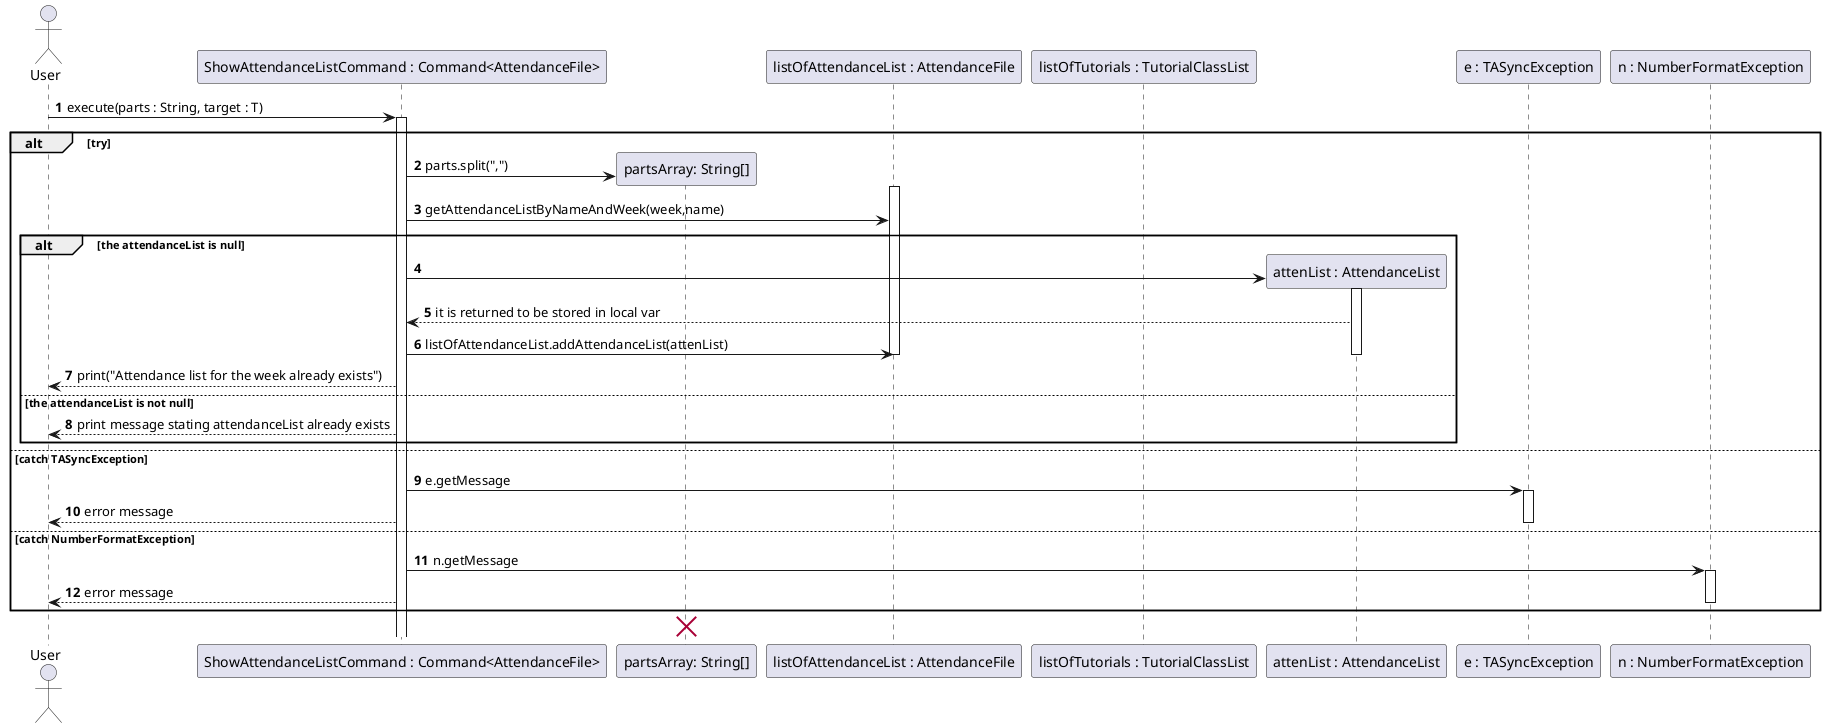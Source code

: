 @startuml
'https://plantuml.com/sequence-diagram

autonumber
actor User
participant "ShowAttendanceListCommand : Command<AttendanceFile>" as command
participant "partsArray: String[]" as parts
participant "listOfAttendanceList : AttendanceFile" as listOfAttendanceList
participant "listOfTutorials : TutorialClassList" as listOfTutorials
participant "attenList : AttendanceList" as attenList
participant "e : TASyncException" as e
participant "n : NumberFormatException" as n

User -> command : execute(parts : String, target : T)
activate command
alt try
create parts
command -> parts : parts.split(",")
activate listOfAttendanceList
command -> listOfAttendanceList : getAttendanceListByNameAndWeek(week,name)

alt the attendanceList is null
create attenList
command -> attenList
activate attenList
attenList --> command : it is returned to be stored in local var
command -> listOfAttendanceList : listOfAttendanceList.addAttendanceList(attenList)

deactivate attenList
deactivate listOfAttendanceList
command --> User : print("Attendance list for the week already exists")
else the attendanceList is not null
command --> User : print message stating attendanceList already exists
end alt

else catch TASyncException


    command -> e : e.getMessage
    activate e
    command --> User  : error message
    deactivate e

    else catch NumberFormatException
     command -> n : n.getMessage
     activate n
     command --> User : error message
     deactivate n
end

destroy parts
@enduml
